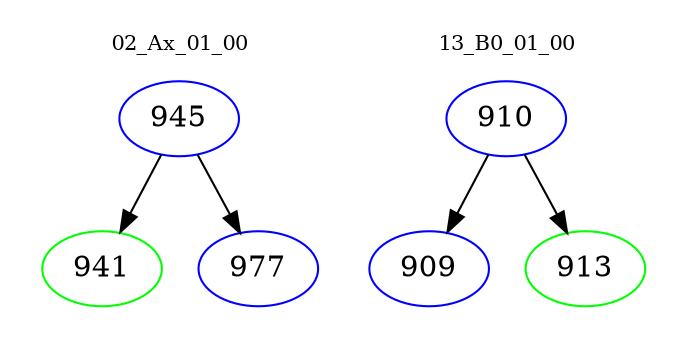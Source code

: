 digraph{
subgraph cluster_0 {
color = white
label = "02_Ax_01_00";
fontsize=10;
T0_945 [label="945", color="blue"]
T0_945 -> T0_941 [color="black"]
T0_941 [label="941", color="green"]
T0_945 -> T0_977 [color="black"]
T0_977 [label="977", color="blue"]
}
subgraph cluster_1 {
color = white
label = "13_B0_01_00";
fontsize=10;
T1_910 [label="910", color="blue"]
T1_910 -> T1_909 [color="black"]
T1_909 [label="909", color="blue"]
T1_910 -> T1_913 [color="black"]
T1_913 [label="913", color="green"]
}
}
